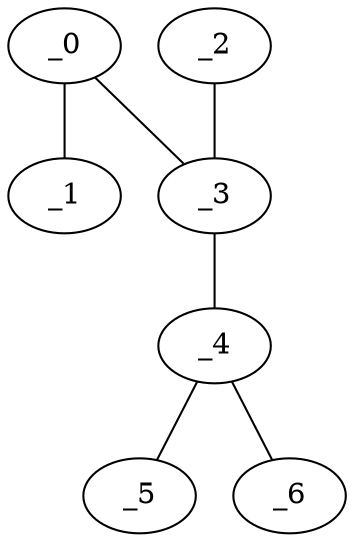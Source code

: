 graph HP1_0032 {
	_0	 [x="0.977679",
		y="2.9023"];
	_1	 [x="1.53746",
		y="0.624867"];
	_0 -- _1;
	_3	 [x="2.30583",
		y="2.63158"];
	_0 -- _3;
	_2	 [x="1.9745",
		y="0.629823"];
	_2 -- _3;
	_4	 [x="0.73",
		y="1.75"];
	_3 -- _4;
	_5	 [x="2.38393",
		y="1.80546"];
	_4 -- _5;
	_6	 [x="1.67331",
		y="0.675951"];
	_4 -- _6;
}
